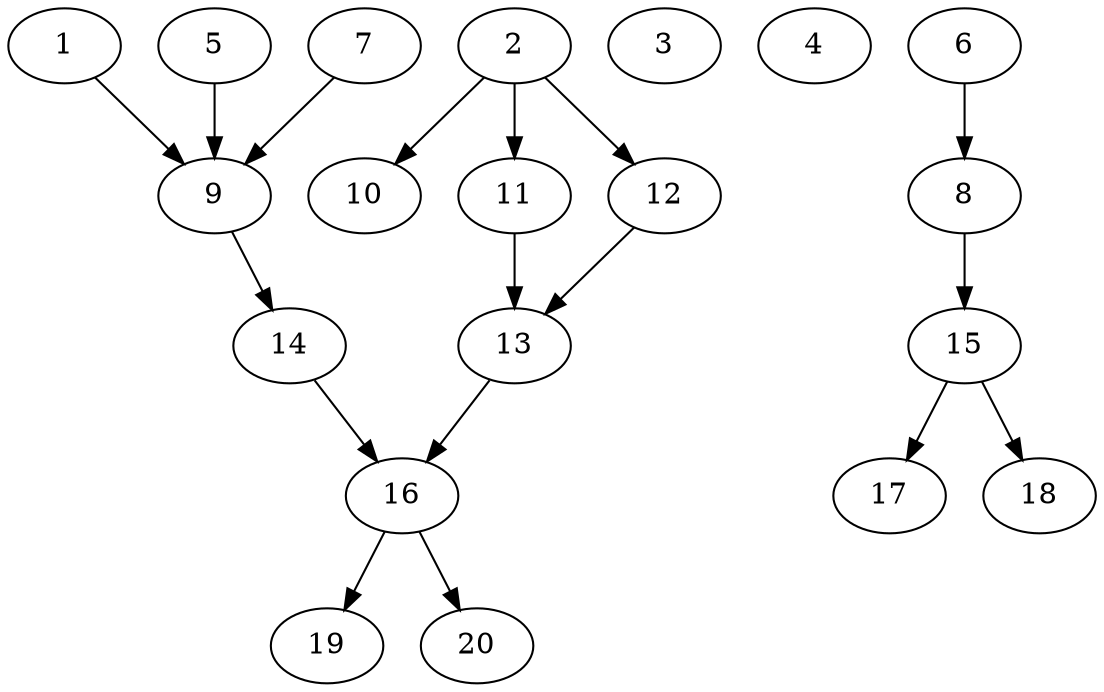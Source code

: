 // DAG automatically generated by daggen at Sat Jul 27 15:38:13 2019
// ./daggen --dot -n 20 --ccr 0.3 --fat 0.6 --regular 0.5 --density 0.4 --mindata 5242880 --maxdata 52428800 
digraph G {
  1 [size="63740587", alpha="0.19", expect_size="19122176"] 
  1 -> 9 [size ="19122176"]
  2 [size="46970880", alpha="0.18", expect_size="14091264"] 
  2 -> 10 [size ="14091264"]
  2 -> 11 [size ="14091264"]
  2 -> 12 [size ="14091264"]
  3 [size="107622400", alpha="0.10", expect_size="32286720"] 
  4 [size="41632427", alpha="0.11", expect_size="12489728"] 
  5 [size="83684693", alpha="0.19", expect_size="25105408"] 
  5 -> 9 [size ="25105408"]
  6 [size="18008747", alpha="0.16", expect_size="5402624"] 
  6 -> 8 [size ="5402624"]
  7 [size="121613653", alpha="0.06", expect_size="36484096"] 
  7 -> 9 [size ="36484096"]
  8 [size="128757760", alpha="0.10", expect_size="38627328"] 
  8 -> 15 [size ="38627328"]
  9 [size="78380373", alpha="0.04", expect_size="23514112"] 
  9 -> 14 [size ="23514112"]
  10 [size="135799467", alpha="0.07", expect_size="40739840"] 
  11 [size="53176320", alpha="0.11", expect_size="15952896"] 
  11 -> 13 [size ="15952896"]
  12 [size="45783040", alpha="0.11", expect_size="13734912"] 
  12 -> 13 [size ="13734912"]
  13 [size="31402667", alpha="0.15", expect_size="9420800"] 
  13 -> 16 [size ="9420800"]
  14 [size="106427733", alpha="0.00", expect_size="31928320"] 
  14 -> 16 [size ="31928320"]
  15 [size="32194560", alpha="0.02", expect_size="9658368"] 
  15 -> 17 [size ="9658368"]
  15 -> 18 [size ="9658368"]
  16 [size="26426027", alpha="0.16", expect_size="7927808"] 
  16 -> 19 [size ="7927808"]
  16 -> 20 [size ="7927808"]
  17 [size="155805013", alpha="0.06", expect_size="46741504"] 
  18 [size="44840960", alpha="0.08", expect_size="13452288"] 
  19 [size="119736320", alpha="0.04", expect_size="35920896"] 
  20 [size="154630827", alpha="0.03", expect_size="46389248"] 
}
